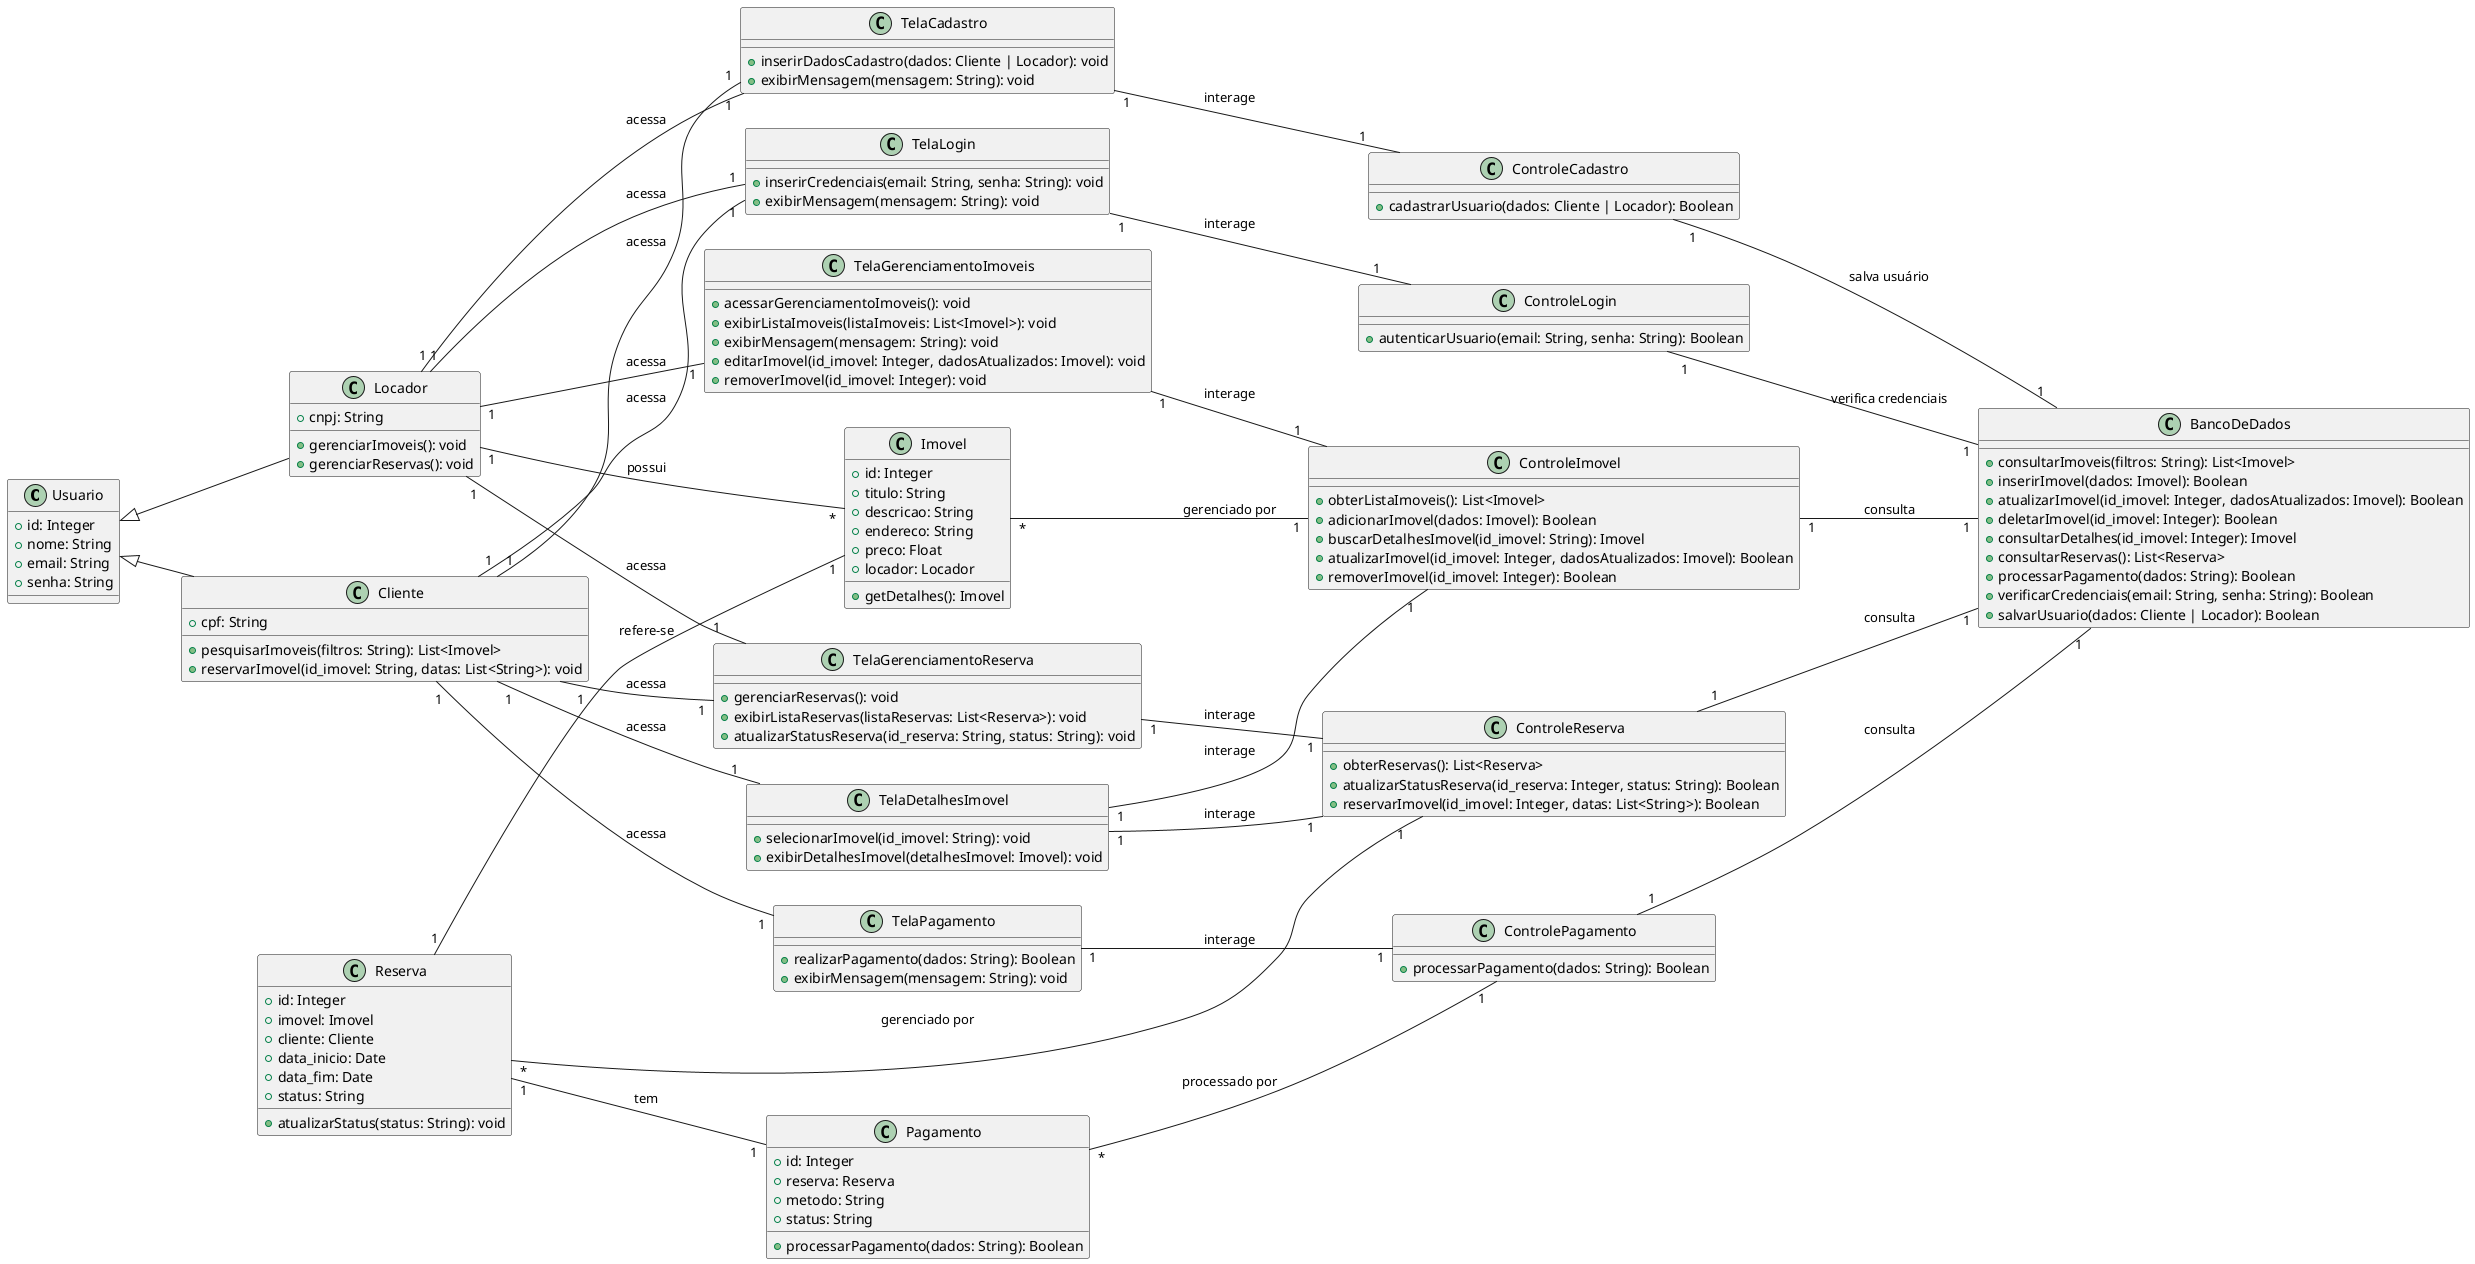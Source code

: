 @startuml
left to right direction

class Usuario {
    +id: Integer
    +nome: String
    +email: String
    +senha: String
}

class Locador {
    +cnpj: String
    +gerenciarImoveis(): void
    +gerenciarReservas(): void
}

class Cliente {
    +cpf: String
    +pesquisarImoveis(filtros: String): List<Imovel>
    +reservarImovel(id_imovel: String, datas: List<String>): void
}

Usuario <|-- Locador
Usuario <|-- Cliente

class Imovel {
    +id: Integer
    +titulo: String
    +descricao: String
    +endereco: String
    +preco: Float
    +locador: Locador
    +getDetalhes(): Imovel
}

class Reserva {
    +id: Integer
    +imovel: Imovel
    +cliente: Cliente
    +data_inicio: Date
    +data_fim: Date
    +status: String
    +atualizarStatus(status: String): void
}

class Pagamento {
    +id: Integer
    +reserva: Reserva
    +metodo: String
    +status: String
    +processarPagamento(dados: String): Boolean
}

class ControleImovel {
    +obterListaImoveis(): List<Imovel>
    +adicionarImovel(dados: Imovel): Boolean
    +buscarDetalhesImovel(id_imovel: String): Imovel
    +atualizarImovel(id_imovel: Integer, dadosAtualizados: Imovel): Boolean
    +removerImovel(id_imovel: Integer): Boolean
}

class ControleReserva {
    +obterReservas(): List<Reserva>
    +atualizarStatusReserva(id_reserva: Integer, status: String): Boolean
    +reservarImovel(id_imovel: Integer, datas: List<String>): Boolean
}

class ControlePagamento {
    +processarPagamento(dados: String): Boolean
}

class ControleLogin {
    +autenticarUsuario(email: String, senha: String): Boolean
}

class ControleCadastro {
    +cadastrarUsuario(dados: Cliente | Locador): Boolean
}

class BancoDeDados {
    +consultarImoveis(filtros: String): List<Imovel>
    +inserirImovel(dados: Imovel): Boolean
    +atualizarImovel(id_imovel: Integer, dadosAtualizados: Imovel): Boolean
    +deletarImovel(id_imovel: Integer): Boolean
    +consultarDetalhes(id_imovel: Integer): Imovel
    +consultarReservas(): List<Reserva>
    +processarPagamento(dados: String): Boolean
    +verificarCredenciais(email: String, senha: String): Boolean
    +salvarUsuario(dados: Cliente | Locador): Boolean
}

class TelaGerenciamentoImoveis {
    +acessarGerenciamentoImoveis(): void
    +exibirListaImoveis(listaImoveis: List<Imovel>): void
    +exibirMensagem(mensagem: String): void
    +editarImovel(id_imovel: Integer, dadosAtualizados: Imovel): void
    +removerImovel(id_imovel: Integer): void
}

class TelaGerenciamentoReserva {
    +gerenciarReservas(): void
    +exibirListaReservas(listaReservas: List<Reserva>): void
    +atualizarStatusReserva(id_reserva: String, status: String): void
}

class TelaDetalhesImovel {
    +selecionarImovel(id_imovel: String): void
    +exibirDetalhesImovel(detalhesImovel: Imovel): void
}

class TelaLogin {
    +inserirCredenciais(email: String, senha: String): void
    +exibirMensagem(mensagem: String): void
}

class TelaCadastro {
    +inserirDadosCadastro(dados: Cliente | Locador): void
    +exibirMensagem(mensagem: String): void
}

class TelaPagamento {
    +realizarPagamento(dados: String): Boolean
    +exibirMensagem(mensagem: String): void
}

Locador "1" -- "*" Imovel: possui
Reserva "1" -- "1" Imovel: refere-se
Reserva "1" -- "1" Pagamento: tem
Imovel "*" -- "1" ControleImovel: gerenciado por
Reserva "*" -- "1" ControleReserva: gerenciado por
Pagamento "*" -- "1" ControlePagamento: processado por
ControleImovel "1" -- "1" BancoDeDados: consulta
ControleReserva "1" -- "1" BancoDeDados: consulta
ControlePagamento "1" -- "1" BancoDeDados: consulta
ControleLogin "1" -- "1" BancoDeDados: verifica credenciais
ControleCadastro "1" -- "1" BancoDeDados: salva usuário

TelaGerenciamentoImoveis "1" -- "1" ControleImovel: interage
TelaGerenciamentoReserva "1" -- "1" ControleReserva: interage
TelaDetalhesImovel "1" -- "1" ControleImovel: interage
TelaDetalhesImovel "1" -- "1" ControleReserva: interage
TelaLogin "1" -- "1" ControleLogin: interage
TelaCadastro "1" -- "1" ControleCadastro: interage
TelaPagamento "1" -- "1" ControlePagamento: interage

Cliente "1" -- "1" TelaDetalhesImovel: acessa
Cliente "1" -- "1" TelaGerenciamentoReserva: acessa
Cliente "1" -- "1" TelaPagamento: acessa
Cliente "1" -- "1" TelaLogin: acessa
Cliente "1" -- "1" TelaCadastro: acessa

Locador "1" -- "1" TelaGerenciamentoImoveis: acessa
Locador "1" -- "1" TelaGerenciamentoReserva: acessa
Locador "1" -- "1" TelaLogin: acessa
Locador "1" -- "1" TelaCadastro: acessa

@enduml
